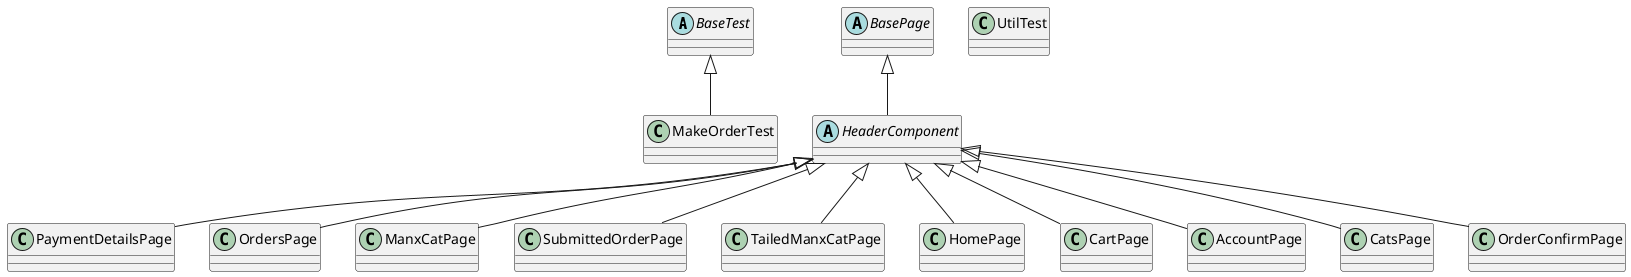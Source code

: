 @startuml
abstract class BaseTest {
}
class PaymentDetailsPage {
}
class MakeOrderTest {
}
class OrdersPage {
}
abstract class HeaderComponent {
}
class ManxCatPage {
}
class SubmittedOrderPage {
}
abstract class BasePage {
}
class UtilTest {
}
class TailedManxCatPage {
}
class HomePage {
}
class CartPage {
}
class AccountPage {
}
class CatsPage {
}
class OrderConfirmPage {
}


HeaderComponent <|-- PaymentDetailsPage
BaseTest <|-- MakeOrderTest
HeaderComponent <|-- OrdersPage
BasePage <|-- HeaderComponent
HeaderComponent <|-- ManxCatPage
HeaderComponent <|-- SubmittedOrderPage
HeaderComponent <|-- TailedManxCatPage
HeaderComponent <|-- HomePage
HeaderComponent <|-- CartPage
HeaderComponent <|-- AccountPage
HeaderComponent <|-- CatsPage
HeaderComponent <|-- OrderConfirmPage
@enduml